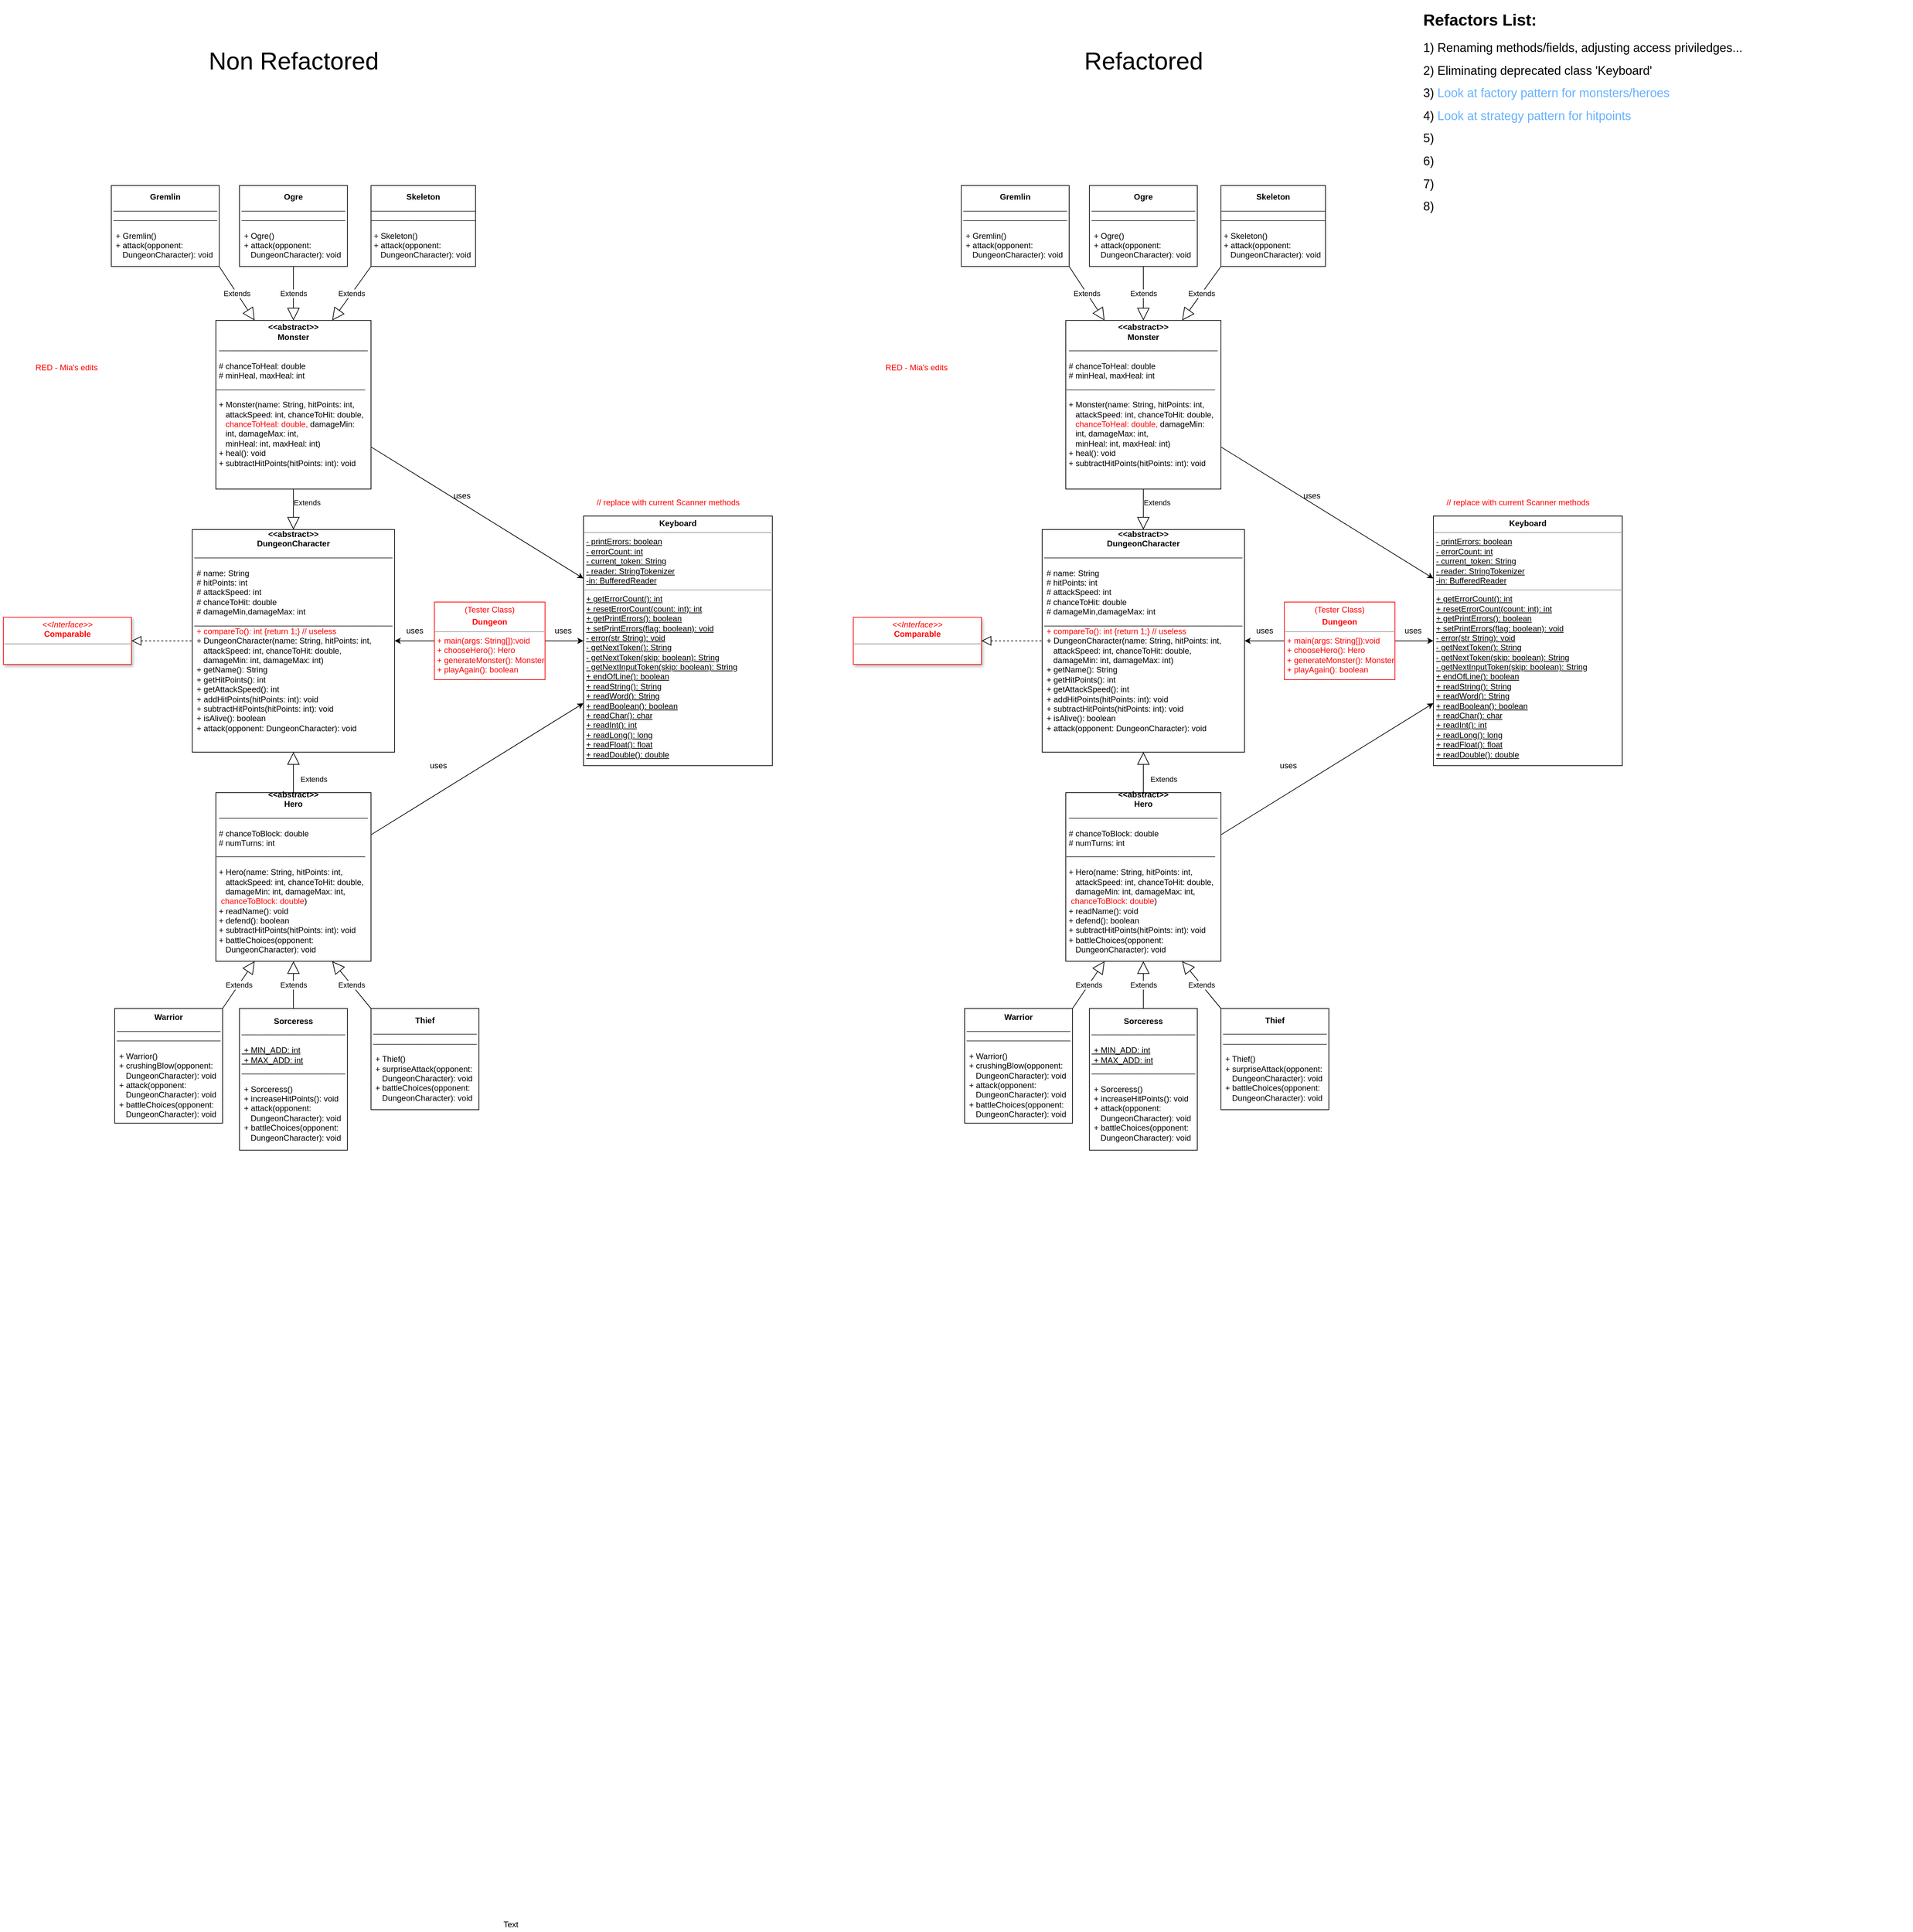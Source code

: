 <mxfile version="13.1.2" type="device"><diagram id="HHy-ONXE6DGICZNG-nNa" name="Page-1"><mxGraphModel dx="3842" dy="2036" grid="1" gridSize="10" guides="1" tooltips="1" connect="1" arrows="1" fold="1" page="1" pageScale="1" pageWidth="850" pageHeight="1100" math="0" shadow="0"><root><mxCell id="0"/><mxCell id="1" parent="0"/><mxCell id="CslYWpJmpDZ4FxNl6sd1-5" value="" style="edgeStyle=orthogonalEdgeStyle;rounded=0;orthogonalLoop=1;jettySize=auto;html=1;exitX=1;exitY=0.5;exitDx=0;exitDy=0;" parent="1" source="SOCCjwoR9uGxqxMouZxE-2" target="3JYoOgv9DkuPhtOqp8S0-55" edge="1"><mxGeometry relative="1" as="geometry"><mxPoint x="-460" y="-100" as="sourcePoint"/></mxGeometry></mxCell><mxCell id="3JYoOgv9DkuPhtOqp8S0-22" value="&lt;b&gt;&amp;lt;&amp;lt;abstract&amp;gt;&amp;gt;&lt;/b&gt;&lt;br&gt;&lt;b&gt;DungeonCharacter&lt;br&gt;&lt;/b&gt;____________________________________________&lt;br&gt;&lt;br&gt;&lt;div style=&quot;text-align: left&quot;&gt;&lt;span&gt;&amp;nbsp;# name: String&lt;/span&gt;&lt;/div&gt;&lt;div style=&quot;text-align: left&quot;&gt;&lt;span&gt;&amp;nbsp;# hitPoints: int&lt;/span&gt;&lt;/div&gt;&lt;div style=&quot;text-align: left&quot;&gt;&lt;span&gt;&amp;nbsp;# attackSpeed: int&lt;/span&gt;&lt;/div&gt;&lt;div style=&quot;text-align: left&quot;&gt;&lt;span&gt;&amp;nbsp;# chanceToHit: double&lt;/span&gt;&lt;/div&gt;&lt;div style=&quot;text-align: left&quot;&gt;&lt;span&gt;&amp;nbsp;# damageMin,damageMax: int&lt;/span&gt;&lt;/div&gt;&lt;div&gt;&lt;span&gt;____________________________________________&lt;/span&gt;&lt;/div&gt;&lt;div style=&quot;text-align: left&quot;&gt;&amp;nbsp;&lt;font color=&quot;#ff0000&quot;&gt;+ compareTo(): int {return 1;} // useless&lt;/font&gt;&lt;/div&gt;&lt;div style=&quot;text-align: left&quot;&gt;&amp;nbsp;+ DungeonCharacter(name: String, hitPoints: int,&lt;/div&gt;&lt;div style=&quot;text-align: left&quot;&gt;&amp;nbsp; &amp;nbsp; attackSpeed: int, chanceToHit: double,&lt;/div&gt;&lt;div style=&quot;text-align: left&quot;&gt;&amp;nbsp; &amp;nbsp; damageMin: int,&amp;nbsp;&lt;span&gt;damageMax: int)&lt;/span&gt;&lt;/div&gt;&lt;div style=&quot;text-align: left&quot;&gt;&amp;nbsp;+ getName(): String&lt;/div&gt;&lt;div style=&quot;text-align: left&quot;&gt;&amp;nbsp;+ getHitPoints(): int&lt;/div&gt;&lt;div style=&quot;text-align: left&quot;&gt;&amp;nbsp;+ getAttackSpeed(): int&lt;/div&gt;&lt;div style=&quot;text-align: left&quot;&gt;&amp;nbsp;+ addHitPoints(hitPoints: int): void&lt;/div&gt;&lt;div style=&quot;text-align: left&quot;&gt;&amp;nbsp;+&lt;span&gt;&amp;nbsp;subtractHitPoints(hitPoints: int): void&lt;/span&gt;&lt;/div&gt;&lt;div style=&quot;text-align: left&quot;&gt;&lt;span&gt;&amp;nbsp;+ isAlive(): boolean&lt;/span&gt;&lt;/div&gt;&lt;div style=&quot;text-align: left&quot;&gt;&lt;span&gt;&amp;nbsp;+ attack(opponent: DungeonCharacter): void&lt;/span&gt;&lt;/div&gt;&lt;div&gt;&lt;span&gt;&lt;br&gt;&lt;/span&gt;&lt;/div&gt;&lt;div style=&quot;text-align: left&quot;&gt;&lt;br&gt;&lt;/div&gt;" style="rounded=0;whiteSpace=wrap;html=1;" parent="1" vertex="1"><mxGeometry x="-930" y="-265" width="300" height="330" as="geometry"/></mxCell><mxCell id="3JYoOgv9DkuPhtOqp8S0-23" value="&lt;b&gt;&amp;lt;&amp;lt;abstract&amp;gt;&amp;gt;&lt;/b&gt;&lt;br&gt;&lt;b&gt;Hero&lt;/b&gt;&lt;br&gt;_________________________________&lt;br&gt;&lt;br&gt;&lt;div style=&quot;text-align: left&quot;&gt;&lt;span&gt;&amp;nbsp;# chanceToBlock: double&lt;/span&gt;&lt;/div&gt;&lt;div style=&quot;text-align: left&quot;&gt;&lt;span&gt;&amp;nbsp;# numTurns: int&lt;/span&gt;&lt;/div&gt;&lt;div style=&quot;text-align: left&quot;&gt;&lt;span style=&quot;text-align: center&quot;&gt;_________________________________&lt;/span&gt;&lt;br style=&quot;text-align: center&quot;&gt;&lt;/div&gt;&lt;div style=&quot;text-align: left&quot;&gt;&lt;span style=&quot;text-align: center&quot;&gt;&lt;br&gt;&lt;/span&gt;&lt;/div&gt;&lt;div style=&quot;text-align: left&quot;&gt;&lt;span&gt;&amp;nbsp;+ Hero(&lt;/span&gt;&lt;span&gt;name: String, hitPoints: int,&lt;/span&gt;&lt;/div&gt;&lt;div style=&quot;text-align: left&quot;&gt;&amp;nbsp; &amp;nbsp; attackSpeed: int, chanceToHit: double,&lt;/div&gt;&lt;div style=&quot;text-align: left&quot;&gt;&amp;nbsp; &amp;nbsp; damageMin: int,&amp;nbsp;damageMax: int,&amp;nbsp; &amp;nbsp; &amp;nbsp; &amp;nbsp; &amp;nbsp; &amp;nbsp; &amp;nbsp; &lt;font color=&quot;#ff0000&quot;&gt;chanceToBlock: double&lt;/font&gt;)&lt;/div&gt;&lt;div style=&quot;text-align: left&quot;&gt;&lt;span&gt;&amp;nbsp;+ readName(): void&lt;/span&gt;&lt;/div&gt;&lt;div style=&quot;text-align: left&quot;&gt;&lt;span&gt;&amp;nbsp;+ defend(): boolean&lt;/span&gt;&lt;/div&gt;&lt;div style=&quot;text-align: left&quot;&gt;&lt;span&gt;&amp;nbsp;&lt;/span&gt;&lt;span&gt;+&lt;/span&gt;&lt;span&gt;&amp;nbsp;subtractHitPoints(hitPoints: int): void&lt;/span&gt;&lt;/div&gt;&lt;div style=&quot;text-align: left&quot;&gt;&lt;span&gt;&amp;nbsp;+ battleChoices(opponent:&lt;/span&gt;&lt;/div&gt;&lt;div style=&quot;text-align: left&quot;&gt;&lt;span&gt;&amp;nbsp; &amp;nbsp; DungeonCharacter): void&lt;/span&gt;&lt;/div&gt;&lt;div&gt;&lt;span&gt;&lt;br&gt;&lt;/span&gt;&lt;/div&gt;" style="rounded=0;whiteSpace=wrap;html=1;" parent="1" vertex="1"><mxGeometry x="-895" y="125" width="230" height="250" as="geometry"/></mxCell><mxCell id="3JYoOgv9DkuPhtOqp8S0-25" value="&lt;b&gt;Warrior&lt;/b&gt;&lt;br&gt;_______________________&lt;br&gt;_______________________&lt;br&gt;&amp;nbsp;&lt;br&gt;&lt;div style=&quot;text-align: left&quot;&gt;&lt;span&gt;&amp;nbsp;+ Warrior()&lt;/span&gt;&lt;/div&gt;&lt;div style=&quot;text-align: left&quot;&gt;&lt;span&gt;&amp;nbsp;+ crushingBlow(opponent:&amp;nbsp;&amp;nbsp;&lt;/span&gt;&lt;/div&gt;&lt;div style=&quot;text-align: left&quot;&gt;&lt;span&gt;&amp;nbsp; &amp;nbsp; DungeonCharacter): void&lt;/span&gt;&lt;/div&gt;&lt;div style=&quot;text-align: left&quot;&gt;&lt;span&gt;&amp;nbsp;+ attack(opponent:&lt;/span&gt;&lt;/div&gt;&lt;div style=&quot;text-align: left&quot;&gt;&lt;span&gt;&amp;nbsp; &amp;nbsp; DungeonCharacter): void&lt;/span&gt;&lt;/div&gt;&lt;div style=&quot;text-align: left&quot;&gt;&lt;span&gt;&amp;nbsp;+ battleChoices(opponent:&amp;nbsp;&lt;/span&gt;&lt;/div&gt;&lt;div style=&quot;text-align: left&quot;&gt;&lt;span&gt;&amp;nbsp; &amp;nbsp; DungeonCharacter): void&lt;/span&gt;&lt;/div&gt;" style="rounded=0;whiteSpace=wrap;html=1;" parent="1" vertex="1"><mxGeometry x="-1045" y="445" width="160" height="170" as="geometry"/></mxCell><mxCell id="3JYoOgv9DkuPhtOqp8S0-26" value="&lt;b&gt;Sorceress&lt;/b&gt;&lt;br&gt;_______________________&lt;br&gt;&lt;br&gt;&lt;div style=&quot;text-align: left&quot;&gt;&lt;span&gt;&lt;u&gt;&amp;nbsp;+ MIN_ADD: int&lt;/u&gt;&lt;/span&gt;&lt;/div&gt;&lt;div style=&quot;text-align: left&quot;&gt;&lt;span&gt;&lt;u&gt;&amp;nbsp;+ MAX_ADD: int&lt;/u&gt;&lt;/span&gt;&lt;/div&gt;_______________________&lt;br&gt;&amp;nbsp;&lt;br&gt;&lt;div style=&quot;text-align: left&quot;&gt;&amp;nbsp;+ Sorceress()&lt;/div&gt;&lt;div style=&quot;text-align: left&quot;&gt;&amp;nbsp;+ increaseHitPoints(&lt;span&gt;): void&lt;/span&gt;&lt;/div&gt;&lt;div style=&quot;text-align: left&quot;&gt;&amp;nbsp;+ attack(opponent:&lt;/div&gt;&lt;div style=&quot;text-align: left&quot;&gt;&amp;nbsp; &amp;nbsp; DungeonCharacter): void&lt;/div&gt;&lt;div style=&quot;text-align: left&quot;&gt;&amp;nbsp;+ battleChoices(opponent:&amp;nbsp;&lt;/div&gt;&lt;div style=&quot;text-align: left&quot;&gt;&amp;nbsp; &amp;nbsp; DungeonCharacter): void&lt;/div&gt;" style="rounded=0;whiteSpace=wrap;html=1;" parent="1" vertex="1"><mxGeometry x="-860" y="445" width="160" height="210" as="geometry"/></mxCell><mxCell id="3JYoOgv9DkuPhtOqp8S0-27" value="&lt;b&gt;Thief&lt;/b&gt;&lt;br&gt;_______________________&lt;br&gt;_______________________&lt;br&gt;&amp;nbsp;&lt;br&gt;&lt;div style=&quot;text-align: left&quot;&gt;&amp;nbsp;+ Thief()&lt;/div&gt;&lt;div style=&quot;text-align: left&quot;&gt;&amp;nbsp;+ surpriseAttack(opponent:&amp;nbsp;&amp;nbsp;&lt;/div&gt;&lt;div style=&quot;text-align: left&quot;&gt;&amp;nbsp; &amp;nbsp; DungeonCharacter): void&lt;/div&gt;&lt;div style=&quot;text-align: left&quot;&gt;&amp;nbsp;+ battleChoices(opponent:&amp;nbsp;&lt;/div&gt;&lt;div style=&quot;text-align: left&quot;&gt;&amp;nbsp; &amp;nbsp; DungeonCharacter): void&lt;/div&gt;" style="rounded=0;whiteSpace=wrap;html=1;" parent="1" vertex="1"><mxGeometry x="-665" y="445" width="160" height="150" as="geometry"/></mxCell><mxCell id="3JYoOgv9DkuPhtOqp8S0-31" value="&lt;b&gt;&amp;lt;&amp;lt;abstract&amp;gt;&amp;gt;&lt;/b&gt;&lt;br&gt;&lt;b&gt;Monster&lt;br&gt;&lt;/b&gt;_________________________________&lt;br&gt;&lt;br&gt;&lt;div style=&quot;text-align: left&quot;&gt;&amp;nbsp;# chanceToHeal: double&lt;/div&gt;&lt;div style=&quot;text-align: left&quot;&gt;&amp;nbsp;# minHeal, maxHeal: int&lt;/div&gt;&lt;div style=&quot;text-align: left&quot;&gt;&lt;span style=&quot;text-align: center&quot;&gt;_________________________________&lt;/span&gt;&lt;br style=&quot;text-align: center&quot;&gt;&lt;/div&gt;&lt;div style=&quot;text-align: left&quot;&gt;&lt;span style=&quot;text-align: center&quot;&gt;&lt;br&gt;&lt;/span&gt;&lt;/div&gt;&lt;div style=&quot;text-align: left&quot;&gt;&amp;nbsp;+ Monster(name: String, hitPoints: int,&lt;/div&gt;&lt;div style=&quot;text-align: left&quot;&gt;&amp;nbsp; &amp;nbsp; attackSpeed: int, chanceToHit: double,&lt;/div&gt;&lt;div style=&quot;text-align: left&quot;&gt;&amp;nbsp; &amp;nbsp; &lt;font color=&quot;#ff0000&quot;&gt;chanceToHeal: double,&amp;nbsp;&lt;/font&gt;damageMin:&amp;nbsp; &amp;nbsp; &amp;nbsp; &amp;nbsp; &amp;nbsp; int,&amp;nbsp;damageMax: int,&lt;/div&gt;&lt;div style=&quot;text-align: left&quot;&gt;&amp;nbsp; &amp;nbsp; minHeal: int, maxHeal: int)&lt;/div&gt;&lt;div style=&quot;text-align: left&quot;&gt;&amp;nbsp;+ heal(): void&lt;/div&gt;&lt;div style=&quot;text-align: left&quot;&gt;&amp;nbsp;+&amp;nbsp;subtractHitPoints(hitPoints: int): void&lt;/div&gt;&lt;div style=&quot;text-align: left&quot;&gt;&amp;nbsp;&lt;/div&gt;&lt;div&gt;&lt;br&gt;&lt;/div&gt;" style="rounded=0;whiteSpace=wrap;html=1;" parent="1" vertex="1"><mxGeometry x="-895" y="-575" width="230" height="250" as="geometry"/></mxCell><mxCell id="3JYoOgv9DkuPhtOqp8S0-32" value="&lt;b&gt;Gremlin&lt;/b&gt;&lt;br&gt;_______________________&lt;br&gt;_______________________&lt;br&gt;&amp;nbsp;&lt;br&gt;&lt;div style=&quot;text-align: left&quot;&gt;&amp;nbsp;+ Gremlin()&lt;/div&gt;&lt;div style=&quot;text-align: left&quot;&gt;&amp;nbsp;+ attack(opponent:&lt;/div&gt;&lt;div style=&quot;text-align: left&quot;&gt;&amp;nbsp; &amp;nbsp; DungeonCharacter): void&lt;/div&gt;" style="rounded=0;whiteSpace=wrap;html=1;" parent="1" vertex="1"><mxGeometry x="-1050" y="-775" width="160" height="120" as="geometry"/></mxCell><mxCell id="3JYoOgv9DkuPhtOqp8S0-33" value="&lt;b&gt;Ogre&lt;br&gt;&lt;/b&gt;_______________________&lt;br&gt;_______________________&lt;br&gt;&amp;nbsp;&lt;br&gt;&lt;div style=&quot;text-align: left&quot;&gt;&amp;nbsp;+ Ogre()&lt;/div&gt;&lt;div style=&quot;text-align: left&quot;&gt;&amp;nbsp;+ attack(opponent:&lt;/div&gt;&lt;div style=&quot;text-align: left&quot;&gt;&amp;nbsp; &amp;nbsp; DungeonCharacter): void&lt;/div&gt;" style="rounded=0;whiteSpace=wrap;html=1;" parent="1" vertex="1"><mxGeometry x="-860" y="-775" width="160" height="120" as="geometry"/></mxCell><mxCell id="3JYoOgv9DkuPhtOqp8S0-34" value="&lt;b&gt;Skeleton&lt;/b&gt;&lt;br&gt;_______________________&lt;br&gt;_______________________&lt;br&gt;&amp;nbsp;&lt;br&gt;&lt;div style=&quot;text-align: left&quot;&gt;&amp;nbsp;+ Skeleton()&lt;/div&gt;&lt;div style=&quot;text-align: left&quot;&gt;&amp;nbsp;+ attack(opponent:&lt;/div&gt;&lt;div style=&quot;text-align: left&quot;&gt;&amp;nbsp; &amp;nbsp; DungeonCharacter): void&lt;/div&gt;" style="rounded=0;whiteSpace=wrap;html=1;" parent="1" vertex="1"><mxGeometry x="-665" y="-775" width="155" height="120" as="geometry"/></mxCell><mxCell id="3JYoOgv9DkuPhtOqp8S0-42" value="Extends" style="endArrow=block;endSize=16;endFill=0;html=1;exitX=0.5;exitY=0;exitDx=0;exitDy=0;entryX=0.5;entryY=1;entryDx=0;entryDy=0;" parent="1" source="3JYoOgv9DkuPhtOqp8S0-23" target="3JYoOgv9DkuPhtOqp8S0-22" edge="1"><mxGeometry x="-0.333" y="-30" width="160" relative="1" as="geometry"><mxPoint x="-850" y="125" as="sourcePoint"/><mxPoint x="-690" y="125" as="targetPoint"/><mxPoint as="offset"/></mxGeometry></mxCell><mxCell id="3JYoOgv9DkuPhtOqp8S0-43" value="Extends" style="endArrow=block;endSize=16;endFill=0;html=1;exitX=0.5;exitY=1;exitDx=0;exitDy=0;entryX=0.5;entryY=0;entryDx=0;entryDy=0;" parent="1" source="3JYoOgv9DkuPhtOqp8S0-31" target="3JYoOgv9DkuPhtOqp8S0-22" edge="1"><mxGeometry x="-0.333" y="20" width="160" relative="1" as="geometry"><mxPoint x="-1010" y="225" as="sourcePoint"/><mxPoint x="-830" y="45.0" as="targetPoint"/><mxPoint as="offset"/></mxGeometry></mxCell><mxCell id="3JYoOgv9DkuPhtOqp8S0-46" value="Extends" style="endArrow=block;endSize=16;endFill=0;html=1;exitX=1;exitY=0;exitDx=0;exitDy=0;entryX=0.25;entryY=1;entryDx=0;entryDy=0;" parent="1" source="3JYoOgv9DkuPhtOqp8S0-25" target="3JYoOgv9DkuPhtOqp8S0-23" edge="1"><mxGeometry width="160" relative="1" as="geometry"><mxPoint x="-525" y="115" as="sourcePoint"/><mxPoint x="-365" y="115" as="targetPoint"/></mxGeometry></mxCell><mxCell id="3JYoOgv9DkuPhtOqp8S0-47" value="Extends" style="endArrow=block;endSize=16;endFill=0;html=1;exitX=0.5;exitY=0;exitDx=0;exitDy=0;entryX=0.5;entryY=1;entryDx=0;entryDy=0;" parent="1" source="3JYoOgv9DkuPhtOqp8S0-26" target="3JYoOgv9DkuPhtOqp8S0-23" edge="1"><mxGeometry width="160" relative="1" as="geometry"><mxPoint x="-765" y="195" as="sourcePoint"/><mxPoint x="-715" y="115" as="targetPoint"/></mxGeometry></mxCell><mxCell id="3JYoOgv9DkuPhtOqp8S0-48" value="Extends" style="endArrow=block;endSize=16;endFill=0;html=1;exitX=0;exitY=0;exitDx=0;exitDy=0;entryX=0.75;entryY=1;entryDx=0;entryDy=0;" parent="1" source="3JYoOgv9DkuPhtOqp8S0-27" target="3JYoOgv9DkuPhtOqp8S0-23" edge="1"><mxGeometry width="160" relative="1" as="geometry"><mxPoint x="-755" y="205" as="sourcePoint"/><mxPoint x="-705" y="125" as="targetPoint"/></mxGeometry></mxCell><mxCell id="3JYoOgv9DkuPhtOqp8S0-49" value="Extends" style="endArrow=block;endSize=16;endFill=0;html=1;exitX=1;exitY=1;exitDx=0;exitDy=0;entryX=0.25;entryY=0;entryDx=0;entryDy=0;" parent="1" source="3JYoOgv9DkuPhtOqp8S0-32" target="3JYoOgv9DkuPhtOqp8S0-31" edge="1"><mxGeometry width="160" relative="1" as="geometry"><mxPoint x="-1010" y="-375" as="sourcePoint"/><mxPoint x="-960" y="-455" as="targetPoint"/></mxGeometry></mxCell><mxCell id="3JYoOgv9DkuPhtOqp8S0-50" value="Extends" style="endArrow=block;endSize=16;endFill=0;html=1;exitX=0.5;exitY=1;exitDx=0;exitDy=0;entryX=0.5;entryY=0;entryDx=0;entryDy=0;" parent="1" source="3JYoOgv9DkuPhtOqp8S0-33" target="3JYoOgv9DkuPhtOqp8S0-31" edge="1"><mxGeometry width="160" relative="1" as="geometry"><mxPoint x="-1000" y="-365" as="sourcePoint"/><mxPoint x="-950" y="-445" as="targetPoint"/></mxGeometry></mxCell><mxCell id="3JYoOgv9DkuPhtOqp8S0-51" value="Extends" style="endArrow=block;endSize=16;endFill=0;html=1;exitX=0;exitY=1;exitDx=0;exitDy=0;entryX=0.75;entryY=0;entryDx=0;entryDy=0;" parent="1" source="3JYoOgv9DkuPhtOqp8S0-34" target="3JYoOgv9DkuPhtOqp8S0-31" edge="1"><mxGeometry width="160" relative="1" as="geometry"><mxPoint x="-990" y="-355" as="sourcePoint"/><mxPoint x="-940" y="-435" as="targetPoint"/></mxGeometry></mxCell><mxCell id="3JYoOgv9DkuPhtOqp8S0-44" value="" style="edgeStyle=orthogonalEdgeStyle;rounded=0;orthogonalLoop=1;jettySize=auto;html=1;exitX=0;exitY=0.5;exitDx=0;exitDy=0;" parent="1" source="SOCCjwoR9uGxqxMouZxE-2" target="3JYoOgv9DkuPhtOqp8S0-22" edge="1"><mxGeometry relative="1" as="geometry"><mxPoint x="-580" y="-100" as="sourcePoint"/></mxGeometry></mxCell><mxCell id="3JYoOgv9DkuPhtOqp8S0-45" value="uses" style="text;html=1;strokeColor=none;fillColor=none;align=center;verticalAlign=middle;whiteSpace=wrap;rounded=0;" parent="1" vertex="1"><mxGeometry x="-620" y="-125" width="40" height="20" as="geometry"/></mxCell><mxCell id="3JYoOgv9DkuPhtOqp8S0-55" value="&lt;p style=&quot;margin: 0px ; margin-top: 4px ; text-align: center&quot;&gt;&lt;b&gt;Keyboard&lt;/b&gt;&lt;/p&gt;&lt;hr size=&quot;1&quot;&gt;&lt;p style=&quot;margin: 0px ; margin-left: 4px&quot;&gt;&lt;u&gt;- printErrors: boolean&lt;/u&gt;&lt;/p&gt;&lt;p style=&quot;margin: 0px ; margin-left: 4px&quot;&gt;&lt;u&gt;- errorCount: int&lt;/u&gt;&lt;/p&gt;&lt;p style=&quot;margin: 0px ; margin-left: 4px&quot;&gt;&lt;u&gt;- current_token: String&lt;/u&gt;&lt;/p&gt;&lt;p style=&quot;margin: 0px ; margin-left: 4px&quot;&gt;&lt;u&gt;- reader: StringTokenizer&lt;/u&gt;&lt;/p&gt;&lt;p style=&quot;margin: 0px ; margin-left: 4px&quot;&gt;&lt;u&gt;-in: BufferedReader&lt;/u&gt;&lt;/p&gt;&lt;hr size=&quot;1&quot;&gt;&lt;p style=&quot;margin: 0px ; margin-left: 4px&quot;&gt;&lt;u&gt;+ getErrorCount(): int&lt;/u&gt;&lt;/p&gt;&lt;p style=&quot;margin: 0px ; margin-left: 4px&quot;&gt;&lt;u&gt;+ resetErrorCount(count: int): int&lt;br&gt;&lt;/u&gt;&lt;/p&gt;&lt;p style=&quot;margin: 0px ; margin-left: 4px&quot;&gt;&lt;u&gt;+ getPrintErrors(): boolean&lt;br&gt;&lt;/u&gt;&lt;/p&gt;&lt;p style=&quot;margin: 0px ; margin-left: 4px&quot;&gt;&lt;u&gt;+ setPrintErrors(flag: boolean): void&lt;/u&gt;&lt;br&gt;&lt;/p&gt;&lt;p style=&quot;margin: 0px ; margin-left: 4px&quot;&gt;&lt;u&gt;- error(str String): void&lt;/u&gt;&lt;/p&gt;&lt;p style=&quot;margin: 0px ; margin-left: 4px&quot;&gt;&lt;u&gt;- getNextToken(): String&lt;/u&gt;&lt;/p&gt;&lt;p style=&quot;margin: 0px ; margin-left: 4px&quot;&gt;&lt;u&gt;- getNextToken(skip: boolean): String&lt;/u&gt;&lt;/p&gt;&lt;p style=&quot;margin: 0px ; margin-left: 4px&quot;&gt;&lt;u&gt;- getNextInputToken(skip: boolean): String&lt;/u&gt;&lt;/p&gt;&lt;p style=&quot;margin: 0px ; margin-left: 4px&quot;&gt;&lt;u&gt;+ endOfLine(): boolean&lt;/u&gt;&lt;/p&gt;&lt;p style=&quot;margin: 0px ; margin-left: 4px&quot;&gt;&lt;u&gt;+ readString(): String&lt;/u&gt;&lt;/p&gt;&lt;p style=&quot;margin: 0px ; margin-left: 4px&quot;&gt;&lt;u&gt;+ readWord(): String&lt;/u&gt;&lt;/p&gt;&lt;p style=&quot;margin: 0px ; margin-left: 4px&quot;&gt;&lt;u&gt;+ readBoolean(): boolean&lt;/u&gt;&lt;/p&gt;&lt;p style=&quot;margin: 0px ; margin-left: 4px&quot;&gt;&lt;u&gt;+ readChar(): char&lt;/u&gt;&lt;/p&gt;&lt;p style=&quot;margin: 0px ; margin-left: 4px&quot;&gt;&lt;u&gt;+ readInt(): int&lt;/u&gt;&lt;/p&gt;&lt;p style=&quot;margin: 0px ; margin-left: 4px&quot;&gt;&lt;u&gt;+ readLong(): long&lt;/u&gt;&lt;/p&gt;&lt;p style=&quot;margin: 0px ; margin-left: 4px&quot;&gt;&lt;u&gt;+ readFloat(): float&lt;/u&gt;&lt;/p&gt;&lt;p style=&quot;margin: 0px ; margin-left: 4px&quot;&gt;&lt;u&gt;+ readDouble(): double&lt;/u&gt;&lt;/p&gt;" style="verticalAlign=top;align=left;overflow=fill;fontSize=12;fontFamily=Helvetica;html=1;" parent="1" vertex="1"><mxGeometry x="-350" y="-285" width="280" height="370" as="geometry"/></mxCell><mxCell id="CslYWpJmpDZ4FxNl6sd1-2" value="" style="endArrow=classic;html=1;exitX=1;exitY=0.75;exitDx=0;exitDy=0;entryX=0;entryY=0.25;entryDx=0;entryDy=0;" parent="1" source="3JYoOgv9DkuPhtOqp8S0-31" target="3JYoOgv9DkuPhtOqp8S0-55" edge="1"><mxGeometry width="50" height="50" relative="1" as="geometry"><mxPoint x="-990" y="-285" as="sourcePoint"/><mxPoint x="-940" y="-335" as="targetPoint"/></mxGeometry></mxCell><mxCell id="CslYWpJmpDZ4FxNl6sd1-3" value="&amp;nbsp; &amp;nbsp;&amp;nbsp;" style="text;html=1;align=center;verticalAlign=middle;resizable=0;points=[];autosize=1;" parent="1" vertex="1"><mxGeometry x="-545" y="89" width="30" height="20" as="geometry"/></mxCell><mxCell id="CslYWpJmpDZ4FxNl6sd1-7" value="" style="endArrow=classic;html=1;exitX=1;exitY=0.25;exitDx=0;exitDy=0;entryX=0;entryY=0.75;entryDx=0;entryDy=0;" parent="1" source="3JYoOgv9DkuPhtOqp8S0-23" target="3JYoOgv9DkuPhtOqp8S0-55" edge="1"><mxGeometry width="50" height="50" relative="1" as="geometry"><mxPoint x="-490" y="125" as="sourcePoint"/><mxPoint x="-440" y="75" as="targetPoint"/></mxGeometry></mxCell><mxCell id="CslYWpJmpDZ4FxNl6sd1-8" value="uses" style="text;html=1;strokeColor=none;fillColor=none;align=center;verticalAlign=middle;whiteSpace=wrap;rounded=0;" parent="1" vertex="1"><mxGeometry x="-585" y="75" width="40" height="20" as="geometry"/></mxCell><mxCell id="CslYWpJmpDZ4FxNl6sd1-9" value="uses" style="text;html=1;strokeColor=none;fillColor=none;align=center;verticalAlign=middle;whiteSpace=wrap;rounded=0;" parent="1" vertex="1"><mxGeometry x="-400" y="-125" width="40" height="20" as="geometry"/></mxCell><mxCell id="CslYWpJmpDZ4FxNl6sd1-11" value="uses" style="text;html=1;strokeColor=none;fillColor=none;align=center;verticalAlign=middle;whiteSpace=wrap;rounded=0;" parent="1" vertex="1"><mxGeometry x="-550" y="-325" width="40" height="20" as="geometry"/></mxCell><mxCell id="SOCCjwoR9uGxqxMouZxE-1" value="&lt;p style=&quot;margin: 0px ; margin-top: 4px ; text-align: center&quot;&gt;&lt;font color=&quot;#ff0000&quot;&gt;&lt;i&gt;&amp;lt;&amp;lt;Interface&amp;gt;&amp;gt;&lt;/i&gt;&lt;br&gt;&lt;b&gt;Comparable&lt;/b&gt;&lt;/font&gt;&lt;/p&gt;&lt;hr size=&quot;1&quot;&gt;&lt;p style=&quot;margin: 0px ; margin-left: 4px&quot;&gt;&lt;br&gt;&lt;/p&gt;&lt;p style=&quot;margin: 0px ; margin-left: 4px&quot;&gt;&lt;br&gt;&lt;/p&gt;" style="verticalAlign=top;align=left;overflow=fill;fontSize=12;fontFamily=Helvetica;html=1;shadow=1;strokeColor=#FF0000;" parent="1" vertex="1"><mxGeometry x="-1210" y="-135" width="190" height="70" as="geometry"/></mxCell><mxCell id="SOCCjwoR9uGxqxMouZxE-2" value="&lt;p style=&quot;margin: 0px ; margin-top: 4px ; text-align: center&quot;&gt;&lt;font color=&quot;#ff0000&quot;&gt;(Tester Class)&lt;/font&gt;&lt;/p&gt;&lt;p style=&quot;margin: 0px ; margin-top: 4px ; text-align: center&quot;&gt;&lt;b&gt;&lt;font color=&quot;#ff0000&quot;&gt;Dungeon&lt;/font&gt;&lt;/b&gt;&lt;/p&gt;&lt;hr size=&quot;1&quot;&gt;&lt;p style=&quot;margin: 0px ; margin-left: 4px&quot;&gt;&lt;font color=&quot;#ff0000&quot;&gt;+ main(args: String[]):void&lt;span&gt;&amp;nbsp;&lt;/span&gt;&lt;/font&gt;&lt;/p&gt;&lt;p style=&quot;margin: 0px ; margin-left: 4px&quot;&gt;&lt;font color=&quot;#ff0000&quot;&gt;+ chooseHero(): Hero&lt;/font&gt;&lt;/p&gt;&lt;p style=&quot;margin: 0px ; margin-left: 4px&quot;&gt;&lt;font color=&quot;#ff0000&quot;&gt;+ generateMonster(): Monster&lt;/font&gt;&lt;/p&gt;&lt;p style=&quot;margin: 0px ; margin-left: 4px&quot;&gt;&lt;font color=&quot;#ff0000&quot;&gt;+ playAgain(): boolean&lt;/font&gt;&lt;/p&gt;" style="verticalAlign=top;align=left;overflow=fill;fontSize=12;fontFamily=Helvetica;html=1;strokeColor=#FF0000;" parent="1" vertex="1"><mxGeometry x="-571" y="-157.5" width="164" height="115" as="geometry"/></mxCell><mxCell id="SOCCjwoR9uGxqxMouZxE-12" value="" style="endArrow=block;dashed=1;endFill=0;endSize=12;html=1;entryX=1;entryY=0.5;entryDx=0;entryDy=0;" parent="1" target="SOCCjwoR9uGxqxMouZxE-1" edge="1"><mxGeometry width="160" relative="1" as="geometry"><mxPoint x="-931" y="-100" as="sourcePoint"/><mxPoint x="-870" y="185" as="targetPoint"/></mxGeometry></mxCell><mxCell id="SOCCjwoR9uGxqxMouZxE-13" value="&lt;font color=&quot;#ff0000&quot;&gt;// replace with current Scanner methods&lt;/font&gt;" style="text;html=1;align=center;verticalAlign=middle;resizable=0;points=[];autosize=1;" parent="1" vertex="1"><mxGeometry x="-340" y="-315" width="230" height="20" as="geometry"/></mxCell><mxCell id="SOCCjwoR9uGxqxMouZxE-14" value="&lt;font color=&quot;#ff0000&quot;&gt;RED - Mia's edits&amp;nbsp;&lt;/font&gt;" style="text;html=1;align=center;verticalAlign=middle;resizable=0;points=[];autosize=1;" parent="1" vertex="1"><mxGeometry x="-1170" y="-515" width="110" height="20" as="geometry"/></mxCell><mxCell id="xRcRLwREfheCxpGSK13B-1" value="" style="edgeStyle=orthogonalEdgeStyle;rounded=0;orthogonalLoop=1;jettySize=auto;html=1;exitX=1;exitY=0.5;exitDx=0;exitDy=0;" parent="1" source="xRcRLwREfheCxpGSK13B-29" target="xRcRLwREfheCxpGSK13B-21" edge="1"><mxGeometry relative="1" as="geometry"><mxPoint x="800" y="-100" as="sourcePoint"/></mxGeometry></mxCell><mxCell id="xRcRLwREfheCxpGSK13B-2" value="&lt;b&gt;&amp;lt;&amp;lt;abstract&amp;gt;&amp;gt;&lt;/b&gt;&lt;br&gt;&lt;b&gt;DungeonCharacter&lt;br&gt;&lt;/b&gt;____________________________________________&lt;br&gt;&lt;br&gt;&lt;div style=&quot;text-align: left&quot;&gt;&lt;span&gt;&amp;nbsp;# name: String&lt;/span&gt;&lt;/div&gt;&lt;div style=&quot;text-align: left&quot;&gt;&lt;span&gt;&amp;nbsp;# hitPoints: int&lt;/span&gt;&lt;/div&gt;&lt;div style=&quot;text-align: left&quot;&gt;&lt;span&gt;&amp;nbsp;# attackSpeed: int&lt;/span&gt;&lt;/div&gt;&lt;div style=&quot;text-align: left&quot;&gt;&lt;span&gt;&amp;nbsp;# chanceToHit: double&lt;/span&gt;&lt;/div&gt;&lt;div style=&quot;text-align: left&quot;&gt;&lt;span&gt;&amp;nbsp;# damageMin,damageMax: int&lt;/span&gt;&lt;/div&gt;&lt;div&gt;&lt;span&gt;____________________________________________&lt;/span&gt;&lt;/div&gt;&lt;div style=&quot;text-align: left&quot;&gt;&amp;nbsp;&lt;font color=&quot;#ff0000&quot;&gt;+ compareTo(): int {return 1;} // useless&lt;/font&gt;&lt;/div&gt;&lt;div style=&quot;text-align: left&quot;&gt;&amp;nbsp;+ DungeonCharacter(name: String, hitPoints: int,&lt;/div&gt;&lt;div style=&quot;text-align: left&quot;&gt;&amp;nbsp; &amp;nbsp; attackSpeed: int, chanceToHit: double,&lt;/div&gt;&lt;div style=&quot;text-align: left&quot;&gt;&amp;nbsp; &amp;nbsp; damageMin: int,&amp;nbsp;&lt;span&gt;damageMax: int)&lt;/span&gt;&lt;/div&gt;&lt;div style=&quot;text-align: left&quot;&gt;&amp;nbsp;+ getName(): String&lt;/div&gt;&lt;div style=&quot;text-align: left&quot;&gt;&amp;nbsp;+ getHitPoints(): int&lt;/div&gt;&lt;div style=&quot;text-align: left&quot;&gt;&amp;nbsp;+ getAttackSpeed(): int&lt;/div&gt;&lt;div style=&quot;text-align: left&quot;&gt;&amp;nbsp;+ addHitPoints(hitPoints: int): void&lt;/div&gt;&lt;div style=&quot;text-align: left&quot;&gt;&amp;nbsp;+&lt;span&gt;&amp;nbsp;subtractHitPoints(hitPoints: int): void&lt;/span&gt;&lt;/div&gt;&lt;div style=&quot;text-align: left&quot;&gt;&lt;span&gt;&amp;nbsp;+ isAlive(): boolean&lt;/span&gt;&lt;/div&gt;&lt;div style=&quot;text-align: left&quot;&gt;&lt;span&gt;&amp;nbsp;+ attack(opponent: DungeonCharacter): void&lt;/span&gt;&lt;/div&gt;&lt;div&gt;&lt;span&gt;&lt;br&gt;&lt;/span&gt;&lt;/div&gt;&lt;div style=&quot;text-align: left&quot;&gt;&lt;br&gt;&lt;/div&gt;" style="rounded=0;whiteSpace=wrap;html=1;" parent="1" vertex="1"><mxGeometry x="330" y="-265" width="300" height="330" as="geometry"/></mxCell><mxCell id="xRcRLwREfheCxpGSK13B-3" value="&lt;b&gt;&amp;lt;&amp;lt;abstract&amp;gt;&amp;gt;&lt;/b&gt;&lt;br&gt;&lt;b&gt;Hero&lt;/b&gt;&lt;br&gt;_________________________________&lt;br&gt;&lt;br&gt;&lt;div style=&quot;text-align: left&quot;&gt;&lt;span&gt;&amp;nbsp;# chanceToBlock: double&lt;/span&gt;&lt;/div&gt;&lt;div style=&quot;text-align: left&quot;&gt;&lt;span&gt;&amp;nbsp;# numTurns: int&lt;/span&gt;&lt;/div&gt;&lt;div style=&quot;text-align: left&quot;&gt;&lt;span style=&quot;text-align: center&quot;&gt;_________________________________&lt;/span&gt;&lt;br style=&quot;text-align: center&quot;&gt;&lt;/div&gt;&lt;div style=&quot;text-align: left&quot;&gt;&lt;span style=&quot;text-align: center&quot;&gt;&lt;br&gt;&lt;/span&gt;&lt;/div&gt;&lt;div style=&quot;text-align: left&quot;&gt;&lt;span&gt;&amp;nbsp;+ Hero(&lt;/span&gt;&lt;span&gt;name: String, hitPoints: int,&lt;/span&gt;&lt;/div&gt;&lt;div style=&quot;text-align: left&quot;&gt;&amp;nbsp; &amp;nbsp; attackSpeed: int, chanceToHit: double,&lt;/div&gt;&lt;div style=&quot;text-align: left&quot;&gt;&amp;nbsp; &amp;nbsp; damageMin: int,&amp;nbsp;damageMax: int,&amp;nbsp; &amp;nbsp; &amp;nbsp; &amp;nbsp; &amp;nbsp; &amp;nbsp; &amp;nbsp; &lt;font color=&quot;#ff0000&quot;&gt;chanceToBlock: double&lt;/font&gt;)&lt;/div&gt;&lt;div style=&quot;text-align: left&quot;&gt;&lt;span&gt;&amp;nbsp;+ readName(): void&lt;/span&gt;&lt;/div&gt;&lt;div style=&quot;text-align: left&quot;&gt;&lt;span&gt;&amp;nbsp;+ defend(): boolean&lt;/span&gt;&lt;/div&gt;&lt;div style=&quot;text-align: left&quot;&gt;&lt;span&gt;&amp;nbsp;&lt;/span&gt;&lt;span&gt;+&lt;/span&gt;&lt;span&gt;&amp;nbsp;subtractHitPoints(hitPoints: int): void&lt;/span&gt;&lt;/div&gt;&lt;div style=&quot;text-align: left&quot;&gt;&lt;span&gt;&amp;nbsp;+ battleChoices(opponent:&lt;/span&gt;&lt;/div&gt;&lt;div style=&quot;text-align: left&quot;&gt;&lt;span&gt;&amp;nbsp; &amp;nbsp; DungeonCharacter): void&lt;/span&gt;&lt;/div&gt;&lt;div&gt;&lt;span&gt;&lt;br&gt;&lt;/span&gt;&lt;/div&gt;" style="rounded=0;whiteSpace=wrap;html=1;" parent="1" vertex="1"><mxGeometry x="365" y="125" width="230" height="250" as="geometry"/></mxCell><mxCell id="xRcRLwREfheCxpGSK13B-4" value="&lt;b&gt;Warrior&lt;/b&gt;&lt;br&gt;_______________________&lt;br&gt;_______________________&lt;br&gt;&amp;nbsp;&lt;br&gt;&lt;div style=&quot;text-align: left&quot;&gt;&lt;span&gt;&amp;nbsp;+ Warrior()&lt;/span&gt;&lt;/div&gt;&lt;div style=&quot;text-align: left&quot;&gt;&lt;span&gt;&amp;nbsp;+ crushingBlow(opponent:&amp;nbsp;&amp;nbsp;&lt;/span&gt;&lt;/div&gt;&lt;div style=&quot;text-align: left&quot;&gt;&lt;span&gt;&amp;nbsp; &amp;nbsp; DungeonCharacter): void&lt;/span&gt;&lt;/div&gt;&lt;div style=&quot;text-align: left&quot;&gt;&lt;span&gt;&amp;nbsp;+ attack(opponent:&lt;/span&gt;&lt;/div&gt;&lt;div style=&quot;text-align: left&quot;&gt;&lt;span&gt;&amp;nbsp; &amp;nbsp; DungeonCharacter): void&lt;/span&gt;&lt;/div&gt;&lt;div style=&quot;text-align: left&quot;&gt;&lt;span&gt;&amp;nbsp;+ battleChoices(opponent:&amp;nbsp;&lt;/span&gt;&lt;/div&gt;&lt;div style=&quot;text-align: left&quot;&gt;&lt;span&gt;&amp;nbsp; &amp;nbsp; DungeonCharacter): void&lt;/span&gt;&lt;/div&gt;" style="rounded=0;whiteSpace=wrap;html=1;" parent="1" vertex="1"><mxGeometry x="215" y="445" width="160" height="170" as="geometry"/></mxCell><mxCell id="xRcRLwREfheCxpGSK13B-5" value="&lt;b&gt;Sorceress&lt;/b&gt;&lt;br&gt;_______________________&lt;br&gt;&lt;br&gt;&lt;div style=&quot;text-align: left&quot;&gt;&lt;span&gt;&lt;u&gt;&amp;nbsp;+ MIN_ADD: int&lt;/u&gt;&lt;/span&gt;&lt;/div&gt;&lt;div style=&quot;text-align: left&quot;&gt;&lt;span&gt;&lt;u&gt;&amp;nbsp;+ MAX_ADD: int&lt;/u&gt;&lt;/span&gt;&lt;/div&gt;_______________________&lt;br&gt;&amp;nbsp;&lt;br&gt;&lt;div style=&quot;text-align: left&quot;&gt;&amp;nbsp;+ Sorceress()&lt;/div&gt;&lt;div style=&quot;text-align: left&quot;&gt;&amp;nbsp;+ increaseHitPoints(&lt;span&gt;): void&lt;/span&gt;&lt;/div&gt;&lt;div style=&quot;text-align: left&quot;&gt;&amp;nbsp;+ attack(opponent:&lt;/div&gt;&lt;div style=&quot;text-align: left&quot;&gt;&amp;nbsp; &amp;nbsp; DungeonCharacter): void&lt;/div&gt;&lt;div style=&quot;text-align: left&quot;&gt;&amp;nbsp;+ battleChoices(opponent:&amp;nbsp;&lt;/div&gt;&lt;div style=&quot;text-align: left&quot;&gt;&amp;nbsp; &amp;nbsp; DungeonCharacter): void&lt;/div&gt;" style="rounded=0;whiteSpace=wrap;html=1;" parent="1" vertex="1"><mxGeometry x="400" y="445" width="160" height="210" as="geometry"/></mxCell><mxCell id="xRcRLwREfheCxpGSK13B-6" value="&lt;b&gt;Thief&lt;/b&gt;&lt;br&gt;_______________________&lt;br&gt;_______________________&lt;br&gt;&amp;nbsp;&lt;br&gt;&lt;div style=&quot;text-align: left&quot;&gt;&amp;nbsp;+ Thief()&lt;/div&gt;&lt;div style=&quot;text-align: left&quot;&gt;&amp;nbsp;+ surpriseAttack(opponent:&amp;nbsp;&amp;nbsp;&lt;/div&gt;&lt;div style=&quot;text-align: left&quot;&gt;&amp;nbsp; &amp;nbsp; DungeonCharacter): void&lt;/div&gt;&lt;div style=&quot;text-align: left&quot;&gt;&amp;nbsp;+ battleChoices(opponent:&amp;nbsp;&lt;/div&gt;&lt;div style=&quot;text-align: left&quot;&gt;&amp;nbsp; &amp;nbsp; DungeonCharacter): void&lt;/div&gt;" style="rounded=0;whiteSpace=wrap;html=1;" parent="1" vertex="1"><mxGeometry x="595" y="445" width="160" height="150" as="geometry"/></mxCell><mxCell id="xRcRLwREfheCxpGSK13B-7" value="&lt;b&gt;&amp;lt;&amp;lt;abstract&amp;gt;&amp;gt;&lt;/b&gt;&lt;br&gt;&lt;b&gt;Monster&lt;br&gt;&lt;/b&gt;_________________________________&lt;br&gt;&lt;br&gt;&lt;div style=&quot;text-align: left&quot;&gt;&amp;nbsp;# chanceToHeal: double&lt;/div&gt;&lt;div style=&quot;text-align: left&quot;&gt;&amp;nbsp;# minHeal, maxHeal: int&lt;/div&gt;&lt;div style=&quot;text-align: left&quot;&gt;&lt;span style=&quot;text-align: center&quot;&gt;_________________________________&lt;/span&gt;&lt;br style=&quot;text-align: center&quot;&gt;&lt;/div&gt;&lt;div style=&quot;text-align: left&quot;&gt;&lt;span style=&quot;text-align: center&quot;&gt;&lt;br&gt;&lt;/span&gt;&lt;/div&gt;&lt;div style=&quot;text-align: left&quot;&gt;&amp;nbsp;+ Monster(name: String, hitPoints: int,&lt;/div&gt;&lt;div style=&quot;text-align: left&quot;&gt;&amp;nbsp; &amp;nbsp; attackSpeed: int, chanceToHit: double,&lt;/div&gt;&lt;div style=&quot;text-align: left&quot;&gt;&amp;nbsp; &amp;nbsp; &lt;font color=&quot;#ff0000&quot;&gt;chanceToHeal: double,&amp;nbsp;&lt;/font&gt;damageMin:&amp;nbsp; &amp;nbsp; &amp;nbsp; &amp;nbsp; &amp;nbsp; int,&amp;nbsp;damageMax: int,&lt;/div&gt;&lt;div style=&quot;text-align: left&quot;&gt;&amp;nbsp; &amp;nbsp; minHeal: int, maxHeal: int)&lt;/div&gt;&lt;div style=&quot;text-align: left&quot;&gt;&amp;nbsp;+ heal(): void&lt;/div&gt;&lt;div style=&quot;text-align: left&quot;&gt;&amp;nbsp;+&amp;nbsp;subtractHitPoints(hitPoints: int): void&lt;/div&gt;&lt;div style=&quot;text-align: left&quot;&gt;&amp;nbsp;&lt;/div&gt;&lt;div&gt;&lt;br&gt;&lt;/div&gt;" style="rounded=0;whiteSpace=wrap;html=1;" parent="1" vertex="1"><mxGeometry x="365" y="-575" width="230" height="250" as="geometry"/></mxCell><mxCell id="xRcRLwREfheCxpGSK13B-8" value="&lt;b&gt;Gremlin&lt;/b&gt;&lt;br&gt;_______________________&lt;br&gt;_______________________&lt;br&gt;&amp;nbsp;&lt;br&gt;&lt;div style=&quot;text-align: left&quot;&gt;&amp;nbsp;+ Gremlin()&lt;/div&gt;&lt;div style=&quot;text-align: left&quot;&gt;&amp;nbsp;+ attack(opponent:&lt;/div&gt;&lt;div style=&quot;text-align: left&quot;&gt;&amp;nbsp; &amp;nbsp; DungeonCharacter): void&lt;/div&gt;" style="rounded=0;whiteSpace=wrap;html=1;" parent="1" vertex="1"><mxGeometry x="210" y="-775" width="160" height="120" as="geometry"/></mxCell><mxCell id="xRcRLwREfheCxpGSK13B-9" value="&lt;b&gt;Ogre&lt;br&gt;&lt;/b&gt;_______________________&lt;br&gt;_______________________&lt;br&gt;&amp;nbsp;&lt;br&gt;&lt;div style=&quot;text-align: left&quot;&gt;&amp;nbsp;+ Ogre()&lt;/div&gt;&lt;div style=&quot;text-align: left&quot;&gt;&amp;nbsp;+ attack(opponent:&lt;/div&gt;&lt;div style=&quot;text-align: left&quot;&gt;&amp;nbsp; &amp;nbsp; DungeonCharacter): void&lt;/div&gt;" style="rounded=0;whiteSpace=wrap;html=1;" parent="1" vertex="1"><mxGeometry x="400" y="-775" width="160" height="120" as="geometry"/></mxCell><mxCell id="xRcRLwREfheCxpGSK13B-10" value="&lt;b&gt;Skeleton&lt;/b&gt;&lt;br&gt;_______________________&lt;br&gt;_______________________&lt;br&gt;&amp;nbsp;&lt;br&gt;&lt;div style=&quot;text-align: left&quot;&gt;&amp;nbsp;+ Skeleton()&lt;/div&gt;&lt;div style=&quot;text-align: left&quot;&gt;&amp;nbsp;+ attack(opponent:&lt;/div&gt;&lt;div style=&quot;text-align: left&quot;&gt;&amp;nbsp; &amp;nbsp; DungeonCharacter): void&lt;/div&gt;" style="rounded=0;whiteSpace=wrap;html=1;" parent="1" vertex="1"><mxGeometry x="595" y="-775" width="155" height="120" as="geometry"/></mxCell><mxCell id="xRcRLwREfheCxpGSK13B-11" value="Extends" style="endArrow=block;endSize=16;endFill=0;html=1;exitX=0.5;exitY=0;exitDx=0;exitDy=0;entryX=0.5;entryY=1;entryDx=0;entryDy=0;" parent="1" source="xRcRLwREfheCxpGSK13B-3" target="xRcRLwREfheCxpGSK13B-2" edge="1"><mxGeometry x="-0.333" y="-30" width="160" relative="1" as="geometry"><mxPoint x="410" y="125" as="sourcePoint"/><mxPoint x="570" y="125" as="targetPoint"/><mxPoint as="offset"/></mxGeometry></mxCell><mxCell id="xRcRLwREfheCxpGSK13B-12" value="Extends" style="endArrow=block;endSize=16;endFill=0;html=1;exitX=0.5;exitY=1;exitDx=0;exitDy=0;entryX=0.5;entryY=0;entryDx=0;entryDy=0;" parent="1" source="xRcRLwREfheCxpGSK13B-7" target="xRcRLwREfheCxpGSK13B-2" edge="1"><mxGeometry x="-0.333" y="20" width="160" relative="1" as="geometry"><mxPoint x="250" y="225" as="sourcePoint"/><mxPoint x="430" y="45.0" as="targetPoint"/><mxPoint as="offset"/></mxGeometry></mxCell><mxCell id="xRcRLwREfheCxpGSK13B-13" value="Extends" style="endArrow=block;endSize=16;endFill=0;html=1;exitX=1;exitY=0;exitDx=0;exitDy=0;entryX=0.25;entryY=1;entryDx=0;entryDy=0;" parent="1" source="xRcRLwREfheCxpGSK13B-4" target="xRcRLwREfheCxpGSK13B-3" edge="1"><mxGeometry width="160" relative="1" as="geometry"><mxPoint x="735" y="115" as="sourcePoint"/><mxPoint x="895" y="115" as="targetPoint"/></mxGeometry></mxCell><mxCell id="xRcRLwREfheCxpGSK13B-14" value="Extends" style="endArrow=block;endSize=16;endFill=0;html=1;exitX=0.5;exitY=0;exitDx=0;exitDy=0;entryX=0.5;entryY=1;entryDx=0;entryDy=0;" parent="1" source="xRcRLwREfheCxpGSK13B-5" target="xRcRLwREfheCxpGSK13B-3" edge="1"><mxGeometry width="160" relative="1" as="geometry"><mxPoint x="495" y="195" as="sourcePoint"/><mxPoint x="545" y="115" as="targetPoint"/></mxGeometry></mxCell><mxCell id="xRcRLwREfheCxpGSK13B-15" value="Extends" style="endArrow=block;endSize=16;endFill=0;html=1;exitX=0;exitY=0;exitDx=0;exitDy=0;entryX=0.75;entryY=1;entryDx=0;entryDy=0;" parent="1" source="xRcRLwREfheCxpGSK13B-6" target="xRcRLwREfheCxpGSK13B-3" edge="1"><mxGeometry width="160" relative="1" as="geometry"><mxPoint x="505" y="205" as="sourcePoint"/><mxPoint x="555" y="125" as="targetPoint"/></mxGeometry></mxCell><mxCell id="xRcRLwREfheCxpGSK13B-16" value="Extends" style="endArrow=block;endSize=16;endFill=0;html=1;exitX=1;exitY=1;exitDx=0;exitDy=0;entryX=0.25;entryY=0;entryDx=0;entryDy=0;" parent="1" source="xRcRLwREfheCxpGSK13B-8" target="xRcRLwREfheCxpGSK13B-7" edge="1"><mxGeometry width="160" relative="1" as="geometry"><mxPoint x="250" y="-375" as="sourcePoint"/><mxPoint x="300" y="-455" as="targetPoint"/></mxGeometry></mxCell><mxCell id="xRcRLwREfheCxpGSK13B-17" value="Extends" style="endArrow=block;endSize=16;endFill=0;html=1;exitX=0.5;exitY=1;exitDx=0;exitDy=0;entryX=0.5;entryY=0;entryDx=0;entryDy=0;" parent="1" source="xRcRLwREfheCxpGSK13B-9" target="xRcRLwREfheCxpGSK13B-7" edge="1"><mxGeometry width="160" relative="1" as="geometry"><mxPoint x="260" y="-365" as="sourcePoint"/><mxPoint x="310" y="-445" as="targetPoint"/></mxGeometry></mxCell><mxCell id="xRcRLwREfheCxpGSK13B-18" value="Extends" style="endArrow=block;endSize=16;endFill=0;html=1;exitX=0;exitY=1;exitDx=0;exitDy=0;entryX=0.75;entryY=0;entryDx=0;entryDy=0;" parent="1" source="xRcRLwREfheCxpGSK13B-10" target="xRcRLwREfheCxpGSK13B-7" edge="1"><mxGeometry width="160" relative="1" as="geometry"><mxPoint x="270" y="-355" as="sourcePoint"/><mxPoint x="320" y="-435" as="targetPoint"/></mxGeometry></mxCell><mxCell id="xRcRLwREfheCxpGSK13B-19" value="" style="edgeStyle=orthogonalEdgeStyle;rounded=0;orthogonalLoop=1;jettySize=auto;html=1;exitX=0;exitY=0.5;exitDx=0;exitDy=0;" parent="1" source="xRcRLwREfheCxpGSK13B-29" target="xRcRLwREfheCxpGSK13B-2" edge="1"><mxGeometry relative="1" as="geometry"><mxPoint x="680" y="-100" as="sourcePoint"/></mxGeometry></mxCell><mxCell id="xRcRLwREfheCxpGSK13B-20" value="uses" style="text;html=1;strokeColor=none;fillColor=none;align=center;verticalAlign=middle;whiteSpace=wrap;rounded=0;" parent="1" vertex="1"><mxGeometry x="640" y="-125" width="40" height="20" as="geometry"/></mxCell><mxCell id="xRcRLwREfheCxpGSK13B-21" value="&lt;p style=&quot;margin: 0px ; margin-top: 4px ; text-align: center&quot;&gt;&lt;b&gt;Keyboard&lt;/b&gt;&lt;/p&gt;&lt;hr size=&quot;1&quot;&gt;&lt;p style=&quot;margin: 0px ; margin-left: 4px&quot;&gt;&lt;u&gt;- printErrors: boolean&lt;/u&gt;&lt;/p&gt;&lt;p style=&quot;margin: 0px ; margin-left: 4px&quot;&gt;&lt;u&gt;- errorCount: int&lt;/u&gt;&lt;/p&gt;&lt;p style=&quot;margin: 0px ; margin-left: 4px&quot;&gt;&lt;u&gt;- current_token: String&lt;/u&gt;&lt;/p&gt;&lt;p style=&quot;margin: 0px ; margin-left: 4px&quot;&gt;&lt;u&gt;- reader: StringTokenizer&lt;/u&gt;&lt;/p&gt;&lt;p style=&quot;margin: 0px ; margin-left: 4px&quot;&gt;&lt;u&gt;-in: BufferedReader&lt;/u&gt;&lt;/p&gt;&lt;hr size=&quot;1&quot;&gt;&lt;p style=&quot;margin: 0px ; margin-left: 4px&quot;&gt;&lt;u&gt;+ getErrorCount(): int&lt;/u&gt;&lt;/p&gt;&lt;p style=&quot;margin: 0px ; margin-left: 4px&quot;&gt;&lt;u&gt;+ resetErrorCount(count: int): int&lt;br&gt;&lt;/u&gt;&lt;/p&gt;&lt;p style=&quot;margin: 0px ; margin-left: 4px&quot;&gt;&lt;u&gt;+ getPrintErrors(): boolean&lt;br&gt;&lt;/u&gt;&lt;/p&gt;&lt;p style=&quot;margin: 0px ; margin-left: 4px&quot;&gt;&lt;u&gt;+ setPrintErrors(flag: boolean): void&lt;/u&gt;&lt;br&gt;&lt;/p&gt;&lt;p style=&quot;margin: 0px ; margin-left: 4px&quot;&gt;&lt;u&gt;- error(str String): void&lt;/u&gt;&lt;/p&gt;&lt;p style=&quot;margin: 0px ; margin-left: 4px&quot;&gt;&lt;u&gt;- getNextToken(): String&lt;/u&gt;&lt;/p&gt;&lt;p style=&quot;margin: 0px ; margin-left: 4px&quot;&gt;&lt;u&gt;- getNextToken(skip: boolean): String&lt;/u&gt;&lt;/p&gt;&lt;p style=&quot;margin: 0px ; margin-left: 4px&quot;&gt;&lt;u&gt;- getNextInputToken(skip: boolean): String&lt;/u&gt;&lt;/p&gt;&lt;p style=&quot;margin: 0px ; margin-left: 4px&quot;&gt;&lt;u&gt;+ endOfLine(): boolean&lt;/u&gt;&lt;/p&gt;&lt;p style=&quot;margin: 0px ; margin-left: 4px&quot;&gt;&lt;u&gt;+ readString(): String&lt;/u&gt;&lt;/p&gt;&lt;p style=&quot;margin: 0px ; margin-left: 4px&quot;&gt;&lt;u&gt;+ readWord(): String&lt;/u&gt;&lt;/p&gt;&lt;p style=&quot;margin: 0px ; margin-left: 4px&quot;&gt;&lt;u&gt;+ readBoolean(): boolean&lt;/u&gt;&lt;/p&gt;&lt;p style=&quot;margin: 0px ; margin-left: 4px&quot;&gt;&lt;u&gt;+ readChar(): char&lt;/u&gt;&lt;/p&gt;&lt;p style=&quot;margin: 0px ; margin-left: 4px&quot;&gt;&lt;u&gt;+ readInt(): int&lt;/u&gt;&lt;/p&gt;&lt;p style=&quot;margin: 0px ; margin-left: 4px&quot;&gt;&lt;u&gt;+ readLong(): long&lt;/u&gt;&lt;/p&gt;&lt;p style=&quot;margin: 0px ; margin-left: 4px&quot;&gt;&lt;u&gt;+ readFloat(): float&lt;/u&gt;&lt;/p&gt;&lt;p style=&quot;margin: 0px ; margin-left: 4px&quot;&gt;&lt;u&gt;+ readDouble(): double&lt;/u&gt;&lt;/p&gt;" style="verticalAlign=top;align=left;overflow=fill;fontSize=12;fontFamily=Helvetica;html=1;" parent="1" vertex="1"><mxGeometry x="910" y="-285" width="280" height="370" as="geometry"/></mxCell><mxCell id="xRcRLwREfheCxpGSK13B-22" value="" style="endArrow=classic;html=1;exitX=1;exitY=0.75;exitDx=0;exitDy=0;entryX=0;entryY=0.25;entryDx=0;entryDy=0;" parent="1" source="xRcRLwREfheCxpGSK13B-7" target="xRcRLwREfheCxpGSK13B-21" edge="1"><mxGeometry width="50" height="50" relative="1" as="geometry"><mxPoint x="270" y="-285" as="sourcePoint"/><mxPoint x="320" y="-335" as="targetPoint"/></mxGeometry></mxCell><mxCell id="xRcRLwREfheCxpGSK13B-23" value="&amp;nbsp; &amp;nbsp;&amp;nbsp;" style="text;html=1;align=center;verticalAlign=middle;resizable=0;points=[];autosize=1;" parent="1" vertex="1"><mxGeometry x="715" y="89" width="30" height="20" as="geometry"/></mxCell><mxCell id="xRcRLwREfheCxpGSK13B-24" value="" style="endArrow=classic;html=1;exitX=1;exitY=0.25;exitDx=0;exitDy=0;entryX=0;entryY=0.75;entryDx=0;entryDy=0;" parent="1" source="xRcRLwREfheCxpGSK13B-3" target="xRcRLwREfheCxpGSK13B-21" edge="1"><mxGeometry width="50" height="50" relative="1" as="geometry"><mxPoint x="770" y="125" as="sourcePoint"/><mxPoint x="820" y="75" as="targetPoint"/></mxGeometry></mxCell><mxCell id="xRcRLwREfheCxpGSK13B-25" value="uses" style="text;html=1;strokeColor=none;fillColor=none;align=center;verticalAlign=middle;whiteSpace=wrap;rounded=0;" parent="1" vertex="1"><mxGeometry x="675" y="75" width="40" height="20" as="geometry"/></mxCell><mxCell id="xRcRLwREfheCxpGSK13B-26" value="uses" style="text;html=1;strokeColor=none;fillColor=none;align=center;verticalAlign=middle;whiteSpace=wrap;rounded=0;" parent="1" vertex="1"><mxGeometry x="860" y="-125" width="40" height="20" as="geometry"/></mxCell><mxCell id="xRcRLwREfheCxpGSK13B-27" value="uses" style="text;html=1;strokeColor=none;fillColor=none;align=center;verticalAlign=middle;whiteSpace=wrap;rounded=0;" parent="1" vertex="1"><mxGeometry x="710" y="-325" width="40" height="20" as="geometry"/></mxCell><mxCell id="xRcRLwREfheCxpGSK13B-28" value="&lt;p style=&quot;margin: 0px ; margin-top: 4px ; text-align: center&quot;&gt;&lt;font color=&quot;#ff0000&quot;&gt;&lt;i&gt;&amp;lt;&amp;lt;Interface&amp;gt;&amp;gt;&lt;/i&gt;&lt;br&gt;&lt;b&gt;Comparable&lt;/b&gt;&lt;/font&gt;&lt;/p&gt;&lt;hr size=&quot;1&quot;&gt;&lt;p style=&quot;margin: 0px ; margin-left: 4px&quot;&gt;&lt;br&gt;&lt;/p&gt;&lt;p style=&quot;margin: 0px ; margin-left: 4px&quot;&gt;&lt;br&gt;&lt;/p&gt;" style="verticalAlign=top;align=left;overflow=fill;fontSize=12;fontFamily=Helvetica;html=1;shadow=1;strokeColor=#FF0000;" parent="1" vertex="1"><mxGeometry x="50" y="-135" width="190" height="70" as="geometry"/></mxCell><mxCell id="xRcRLwREfheCxpGSK13B-29" value="&lt;p style=&quot;margin: 0px ; margin-top: 4px ; text-align: center&quot;&gt;&lt;font color=&quot;#ff0000&quot;&gt;(Tester Class)&lt;/font&gt;&lt;/p&gt;&lt;p style=&quot;margin: 0px ; margin-top: 4px ; text-align: center&quot;&gt;&lt;b&gt;&lt;font color=&quot;#ff0000&quot;&gt;Dungeon&lt;/font&gt;&lt;/b&gt;&lt;/p&gt;&lt;hr size=&quot;1&quot;&gt;&lt;p style=&quot;margin: 0px ; margin-left: 4px&quot;&gt;&lt;font color=&quot;#ff0000&quot;&gt;+ main(args: String[]):void&lt;span&gt;&amp;nbsp;&lt;/span&gt;&lt;/font&gt;&lt;/p&gt;&lt;p style=&quot;margin: 0px ; margin-left: 4px&quot;&gt;&lt;font color=&quot;#ff0000&quot;&gt;+ chooseHero(): Hero&lt;/font&gt;&lt;/p&gt;&lt;p style=&quot;margin: 0px ; margin-left: 4px&quot;&gt;&lt;font color=&quot;#ff0000&quot;&gt;+ generateMonster(): Monster&lt;/font&gt;&lt;/p&gt;&lt;p style=&quot;margin: 0px ; margin-left: 4px&quot;&gt;&lt;font color=&quot;#ff0000&quot;&gt;+ playAgain(): boolean&lt;/font&gt;&lt;/p&gt;" style="verticalAlign=top;align=left;overflow=fill;fontSize=12;fontFamily=Helvetica;html=1;strokeColor=#FF0000;" parent="1" vertex="1"><mxGeometry x="689" y="-157.5" width="164" height="115" as="geometry"/></mxCell><mxCell id="xRcRLwREfheCxpGSK13B-30" value="" style="endArrow=block;dashed=1;endFill=0;endSize=12;html=1;entryX=1;entryY=0.5;entryDx=0;entryDy=0;" parent="1" target="xRcRLwREfheCxpGSK13B-28" edge="1"><mxGeometry width="160" relative="1" as="geometry"><mxPoint x="329" y="-100" as="sourcePoint"/><mxPoint x="390" y="185" as="targetPoint"/></mxGeometry></mxCell><mxCell id="xRcRLwREfheCxpGSK13B-31" value="&lt;font color=&quot;#ff0000&quot;&gt;// replace with current Scanner methods&lt;/font&gt;" style="text;html=1;align=center;verticalAlign=middle;resizable=0;points=[];autosize=1;" parent="1" vertex="1"><mxGeometry x="920" y="-315" width="230" height="20" as="geometry"/></mxCell><mxCell id="xRcRLwREfheCxpGSK13B-32" value="&lt;font color=&quot;#ff0000&quot;&gt;RED - Mia's edits&amp;nbsp;&lt;/font&gt;" style="text;html=1;align=center;verticalAlign=middle;resizable=0;points=[];autosize=1;" parent="1" vertex="1"><mxGeometry x="90" y="-515" width="110" height="20" as="geometry"/></mxCell><mxCell id="xRcRLwREfheCxpGSK13B-34" value="&lt;font style=&quot;font-size: 36px&quot;&gt;Non Refactored&lt;/font&gt;" style="text;html=1;align=center;verticalAlign=middle;resizable=0;points=[];autosize=1;" parent="1" vertex="1"><mxGeometry x="-915" y="-975" width="270" height="30" as="geometry"/></mxCell><mxCell id="xRcRLwREfheCxpGSK13B-35" value="&lt;font style=&quot;font-size: 36px&quot;&gt;Refactored&lt;/font&gt;" style="text;html=1;align=center;verticalAlign=middle;resizable=0;points=[];autosize=1;" parent="1" vertex="1"><mxGeometry x="385" y="-975" width="190" height="30" as="geometry"/></mxCell><mxCell id="xRcRLwREfheCxpGSK13B-36" value="Text" style="text;html=1;align=center;verticalAlign=middle;resizable=0;points=[];autosize=1;" parent="1" vertex="1"><mxGeometry x="-478" y="1793" width="40" height="20" as="geometry"/></mxCell><mxCell id="di5XPYWTUZ3iPurUNZ_R-1" value="&lt;h1&gt;Refactors List:&lt;/h1&gt;&lt;p&gt;&lt;font style=&quot;font-size: 18px&quot;&gt;1) Renaming methods/fields, adjusting access priviledges...&lt;/font&gt;&lt;/p&gt;&lt;p&gt;&lt;font style=&quot;font-size: 18px&quot;&gt;2) Eliminating deprecated class 'Keyboard'&amp;nbsp;&lt;/font&gt;&lt;/p&gt;&lt;p&gt;&lt;font style=&quot;font-size: 18px&quot;&gt;3) &lt;font color=&quot;#66b2ff&quot;&gt;Look at factory pattern for monsters/heroes&lt;/font&gt;&lt;/font&gt;&lt;/p&gt;&lt;p&gt;&lt;font style=&quot;font-size: 18px&quot;&gt;4) &lt;font color=&quot;#66b2ff&quot;&gt;Look at strategy pattern for hitpoints&lt;/font&gt;&lt;/font&gt;&lt;/p&gt;&lt;p&gt;&lt;font style=&quot;font-size: 18px&quot;&gt;5)&lt;/font&gt;&lt;/p&gt;&lt;p&gt;&lt;font style=&quot;font-size: 18px&quot;&gt;6)&lt;/font&gt;&lt;/p&gt;&lt;p&gt;&lt;font style=&quot;font-size: 18px&quot;&gt;7)&lt;/font&gt;&lt;/p&gt;&lt;p&gt;&lt;font style=&quot;font-size: 18px&quot;&gt;8)&amp;nbsp;&lt;/font&gt;&lt;/p&gt;" style="text;html=1;strokeColor=none;fillColor=none;spacing=5;spacingTop=-20;whiteSpace=wrap;overflow=hidden;rounded=0;" parent="1" vertex="1"><mxGeometry x="890" y="-1040" width="730" height="580" as="geometry"/></mxCell></root></mxGraphModel></diagram></mxfile>